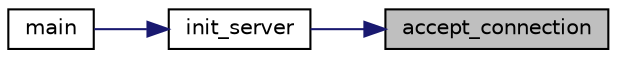 digraph "accept_connection"
{
 // LATEX_PDF_SIZE
  edge [fontname="Helvetica",fontsize="10",labelfontname="Helvetica",labelfontsize="10"];
  node [fontname="Helvetica",fontsize="10",shape=record];
  rankdir="RL";
  Node1 [label="accept_connection",height=0.2,width=0.4,color="black", fillcolor="grey75", style="filled", fontcolor="black",tooltip=" "];
  Node1 -> Node2 [dir="back",color="midnightblue",fontsize="10",style="solid",fontname="Helvetica"];
  Node2 [label="init_server",height=0.2,width=0.4,color="black", fillcolor="white", style="filled",URL="$core_2network_2server_8c.html#a10fb306879537348fffef6ae68f70640",tooltip="Launches a server instance, connected to the peer-to-peer network 'hostname'."];
  Node2 -> Node3 [dir="back",color="midnightblue",fontsize="10",style="solid",fontname="Helvetica"];
  Node3 [label="main",height=0.2,width=0.4,color="black", fillcolor="white", style="filled",URL="$server_8c.html#ae66f6b31b5ad750f1fe042a706a4e3d4",tooltip=" "];
}
